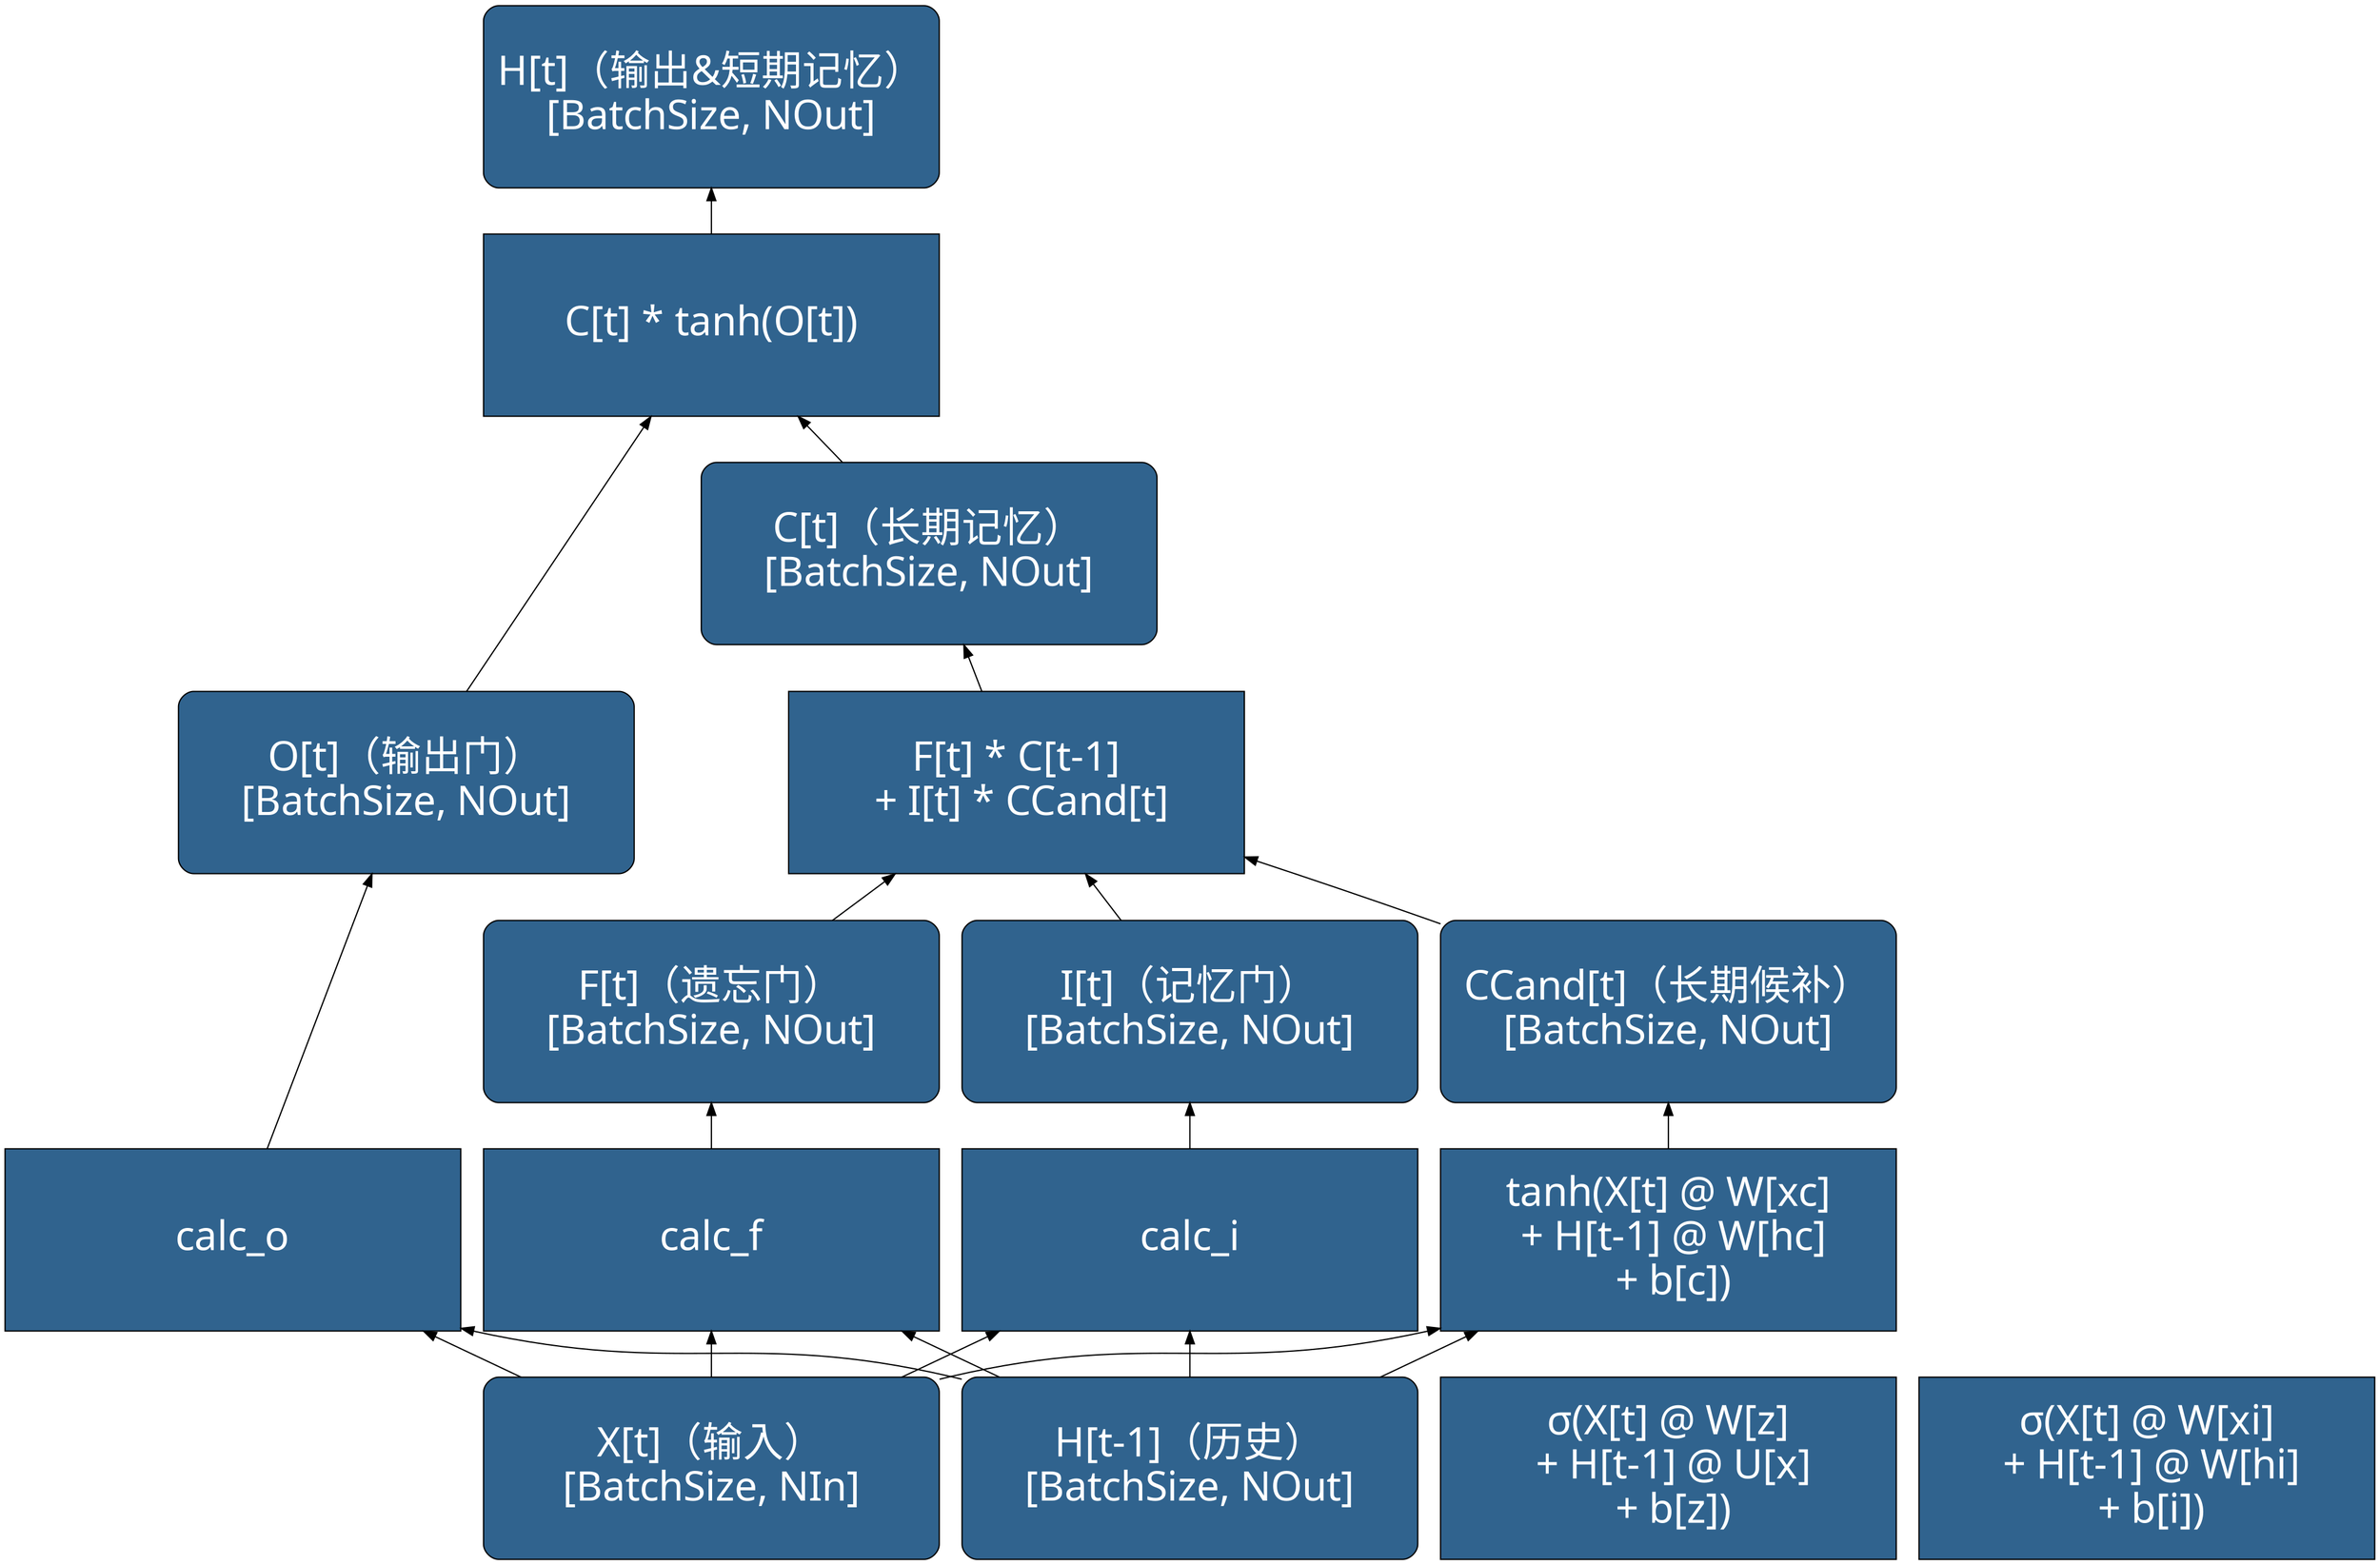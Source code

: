 digraph LSTMCell {
	rankdir=BT
    node [
		style=filled, 
		color=Black
		fontcolor=White, 
		fillcolor="#30638e", 
		fontname="SimHei",
		fontsize=32,
		width=5, height=2,
		shape="box",
	]

    x [label="X[t]（输入）\n[BatchSize, NIn]", shape="Mrecord"]
    his_h [label="H[t-1]（历史）\n[BatchSize, NOut]", shape="Mrecord"]
    
    calc_z [label="σ(X[t] @ W[z]\n + H[t-1] @ U[x]\n + b[z])"]
    calc_r [label="σ(X[t] @ W[xi]\n + H[t-1] @ W[hi]\n + b[i])"]
    calc_c_cand [label="tanh(X[t] @ W[xc]\n + H[t-1] @ W[hc]\n + b[c])"]
    
    f   [label="F[t]（遗忘门）\n[BatchSize, NOut]", shape="Mrecord"]
    i   [label="I[t]（记忆门）\n[BatchSize, NOut]", shape="Mrecord"]
    c_cand   [label="CCand[t]（长期候补）\n[BatchSize, NOut]", shape="Mrecord"]
    o   [label="O[t]（输出门）\n[BatchSize, NOut]", shape="Mrecord"]

    calc_c [label="F[t] * C[t-1]\n + I[t] * CCand[t]"]
    calc_h [label="C[t] * tanh(O[t])"]

    h [label="H[t]（输出&短期记忆）\n[BatchSize, NOut]", shape="Mrecord"]
    c [label="C[t]（长期记忆）\n[BatchSize, NOut]", shape="Mrecord"]

    x -> calc_f
    x -> calc_i
    x -> calc_c_cand
    x -> calc_o

    his_h -> calc_f -> f
    his_h -> calc_i -> i
    his_h -> calc_c_cand -> c_cand
    his_h -> calc_o -> o

    f -> calc_c
    i -> calc_c
    c_cand -> calc_c

    calc_c -> c

    c -> calc_h
    o -> calc_h
    calc_h -> h


}